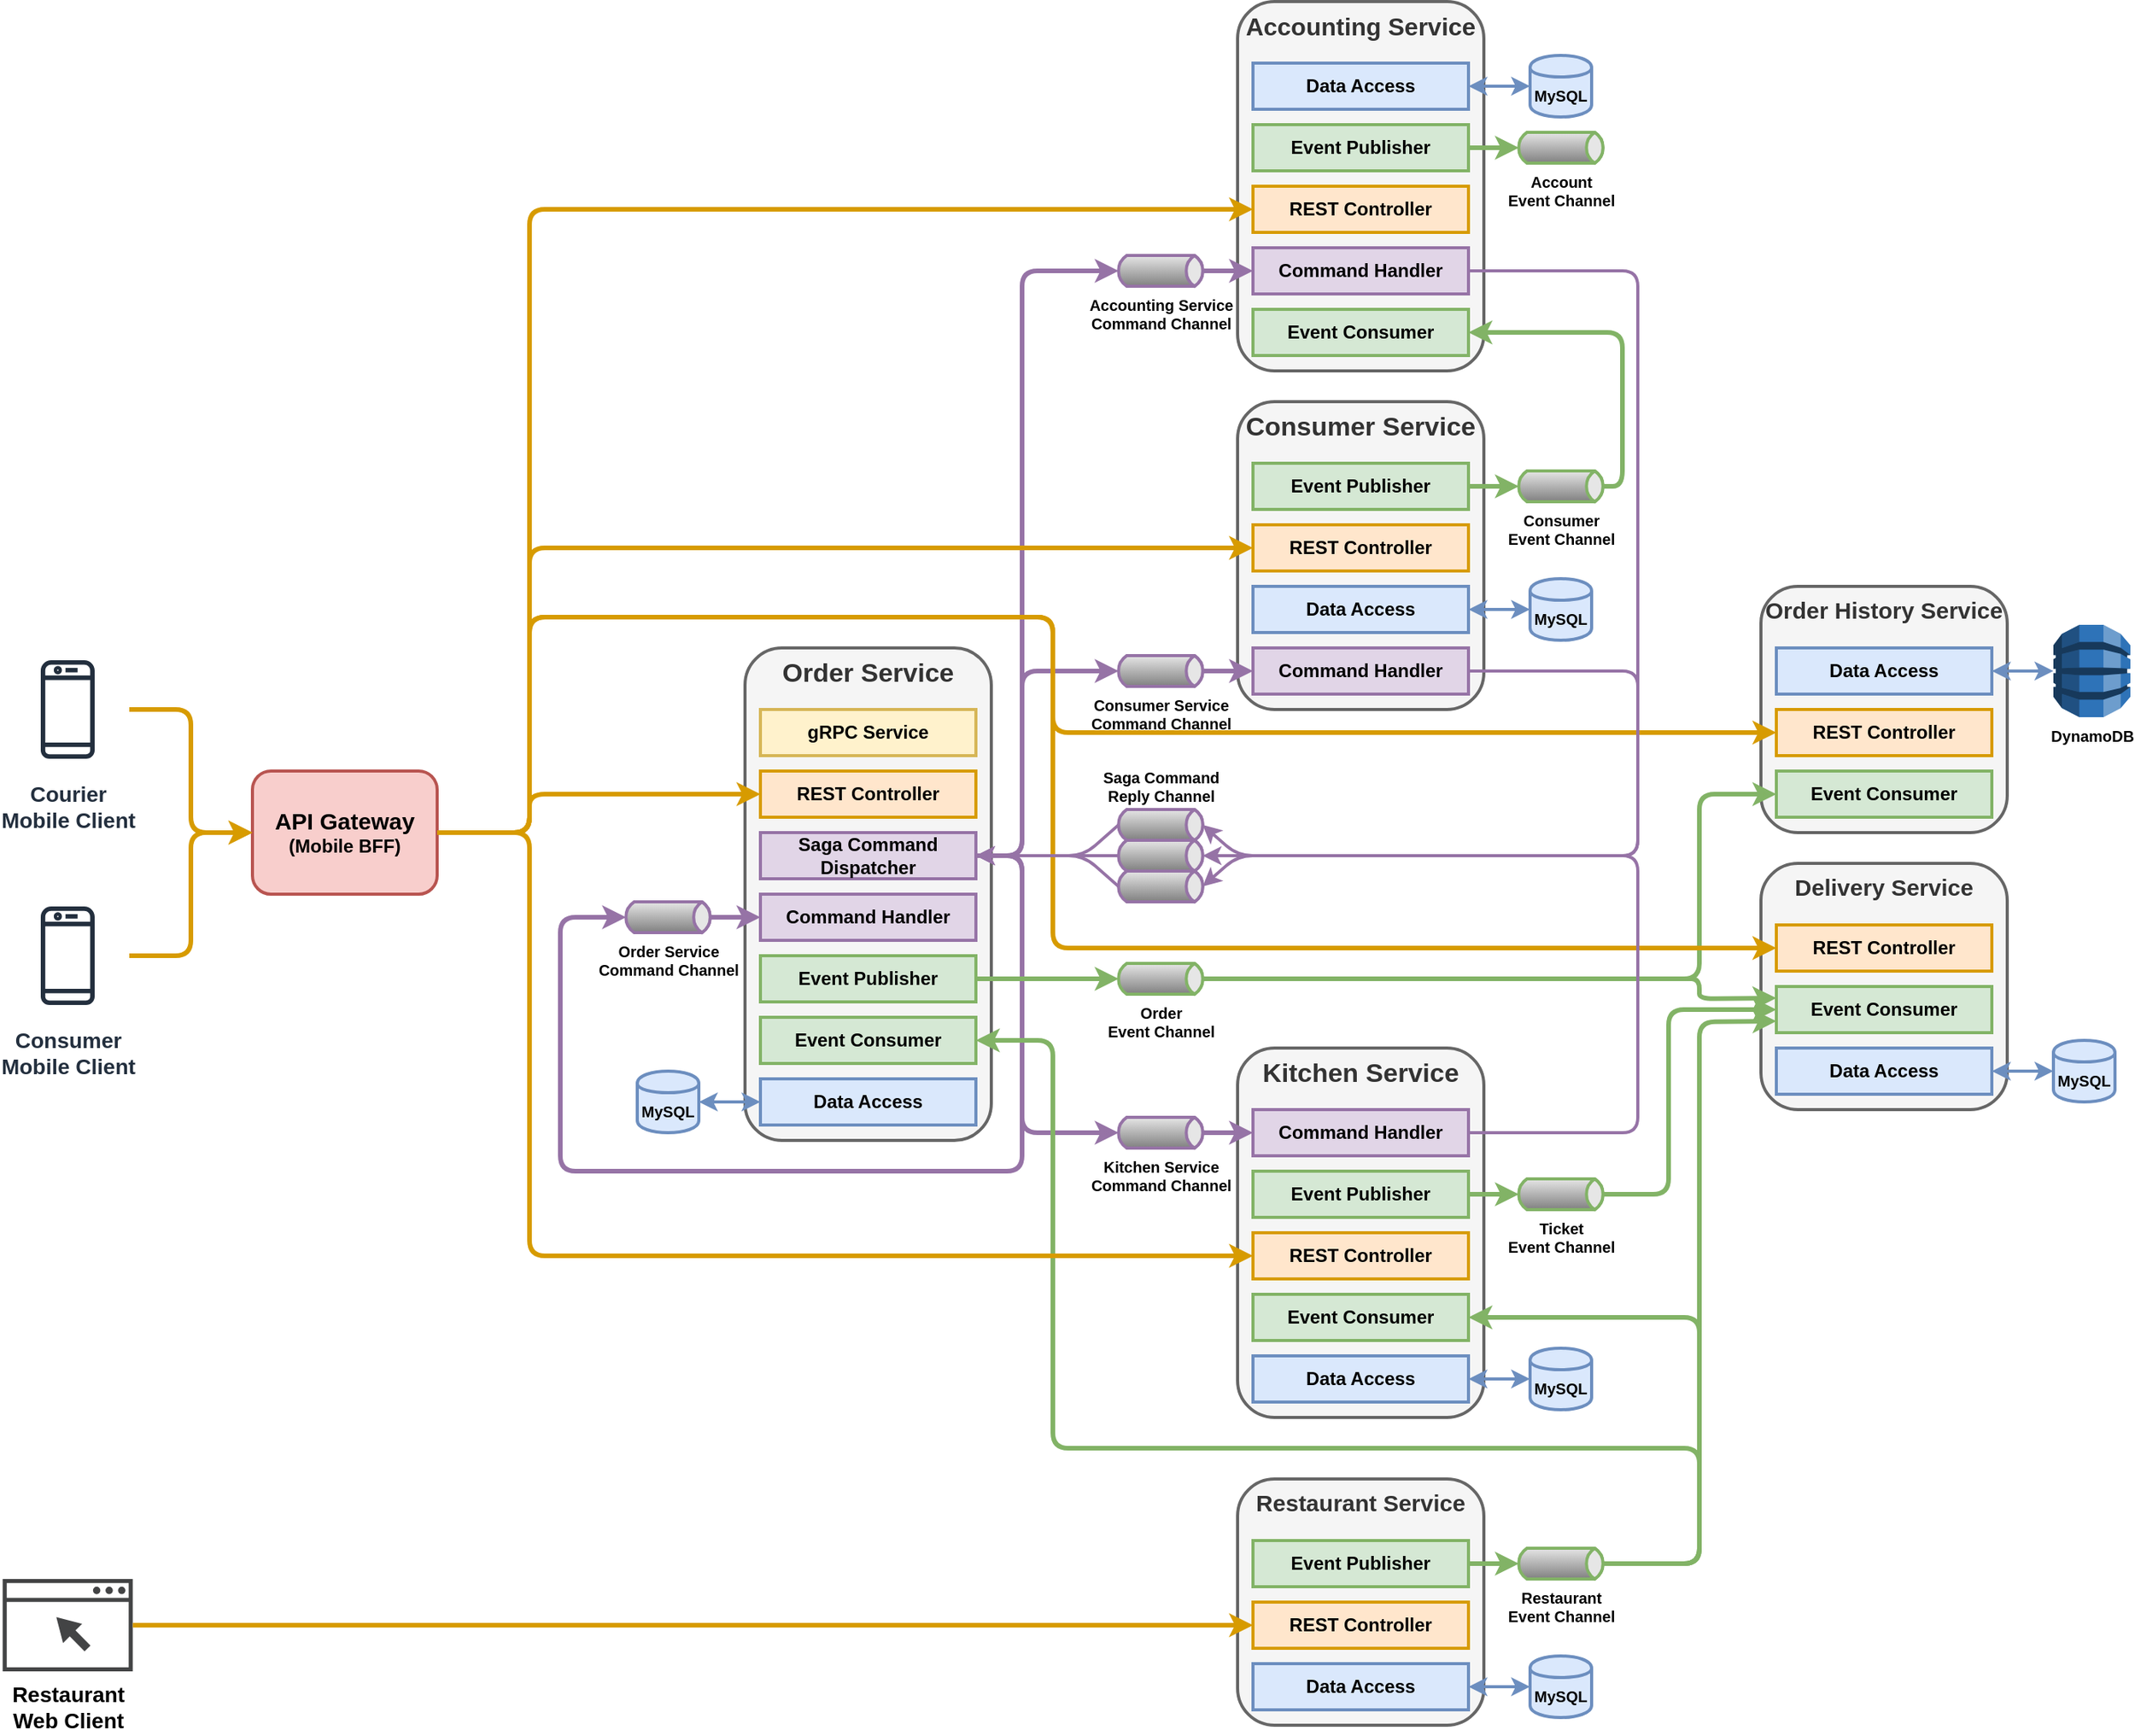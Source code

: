 <mxfile version="13.0.8" type="device"><diagram id="9nmNQ54h9ZXWQD7xM7ag" name="Page-1"><mxGraphModel dx="1535" dy="652" grid="1" gridSize="10" guides="1" tooltips="1" connect="1" arrows="1" fold="1" page="1" pageScale="1" pageWidth="2000" pageHeight="2000" math="0" shadow="0"><root><mxCell id="0"/><mxCell id="1" parent="0"/><mxCell id="T5rvNmc39NLDI_Q14zdb-1" value="&lt;font&gt;&lt;b&gt;&lt;span style=&quot;font-size: 15px&quot;&gt;API Gateway&lt;/span&gt;&lt;br&gt;&lt;font style=&quot;font-size: 12px&quot;&gt;(Mobile BFF)&lt;/font&gt;&lt;br&gt;&lt;/b&gt;&lt;/font&gt;" style="rounded=1;whiteSpace=wrap;html=1;verticalAlign=middle;strokeWidth=2;fillColor=#f8cecc;strokeColor=#b85450;" vertex="1" parent="1"><mxGeometry x="280" y="600" width="120" height="80" as="geometry"/></mxCell><mxCell id="T5rvNmc39NLDI_Q14zdb-2" value="&lt;font size=&quot;1&quot;&gt;&lt;b style=&quot;font-size: 17px&quot;&gt;Order Service&lt;/b&gt;&lt;/font&gt;" style="rounded=1;whiteSpace=wrap;html=1;verticalAlign=top;strokeWidth=2;fillColor=#f5f5f5;strokeColor=#666666;fontColor=#333333;" vertex="1" parent="1"><mxGeometry x="600" y="520" width="160" height="320" as="geometry"/></mxCell><mxCell id="T5rvNmc39NLDI_Q14zdb-3" value="&lt;font size=&quot;1&quot;&gt;&lt;b style=&quot;font-size: 16px&quot;&gt;Accounting Service&lt;/b&gt;&lt;/font&gt;" style="rounded=1;whiteSpace=wrap;html=1;verticalAlign=top;strokeWidth=2;fillColor=#f5f5f5;strokeColor=#666666;fontColor=#333333;" vertex="1" parent="1"><mxGeometry x="920" y="100" width="160" height="240" as="geometry"/></mxCell><mxCell id="T5rvNmc39NLDI_Q14zdb-4" value="&lt;font size=&quot;1&quot;&gt;&lt;b style=&quot;font-size: 17px&quot;&gt;Consumer Service&lt;/b&gt;&lt;/font&gt;" style="rounded=1;whiteSpace=wrap;html=1;verticalAlign=top;strokeWidth=2;fillColor=#f5f5f5;strokeColor=#666666;fontColor=#333333;" vertex="1" parent="1"><mxGeometry x="920" y="360" width="160" height="200" as="geometry"/></mxCell><mxCell id="T5rvNmc39NLDI_Q14zdb-5" value="&lt;font style=&quot;font-size: 15px&quot;&gt;&lt;b&gt;Delivery Service&lt;/b&gt;&lt;/font&gt;" style="rounded=1;whiteSpace=wrap;html=1;verticalAlign=top;strokeWidth=2;fillColor=#f5f5f5;strokeColor=#666666;fontColor=#333333;" vertex="1" parent="1"><mxGeometry x="1260" y="660" width="160" height="160" as="geometry"/></mxCell><mxCell id="T5rvNmc39NLDI_Q14zdb-6" value="&lt;font size=&quot;1&quot;&gt;&lt;b style=&quot;font-size: 17px&quot;&gt;Kitchen Service&lt;/b&gt;&lt;/font&gt;" style="rounded=1;whiteSpace=wrap;html=1;verticalAlign=top;strokeWidth=2;fillColor=#f5f5f5;strokeColor=#666666;fontColor=#333333;" vertex="1" parent="1"><mxGeometry x="920" y="780" width="160" height="240" as="geometry"/></mxCell><mxCell id="T5rvNmc39NLDI_Q14zdb-7" value="&lt;font style=&quot;font-size: 15px&quot;&gt;&lt;b&gt;Restaurant Service&lt;/b&gt;&lt;/font&gt;" style="rounded=1;whiteSpace=wrap;html=1;verticalAlign=top;strokeWidth=2;fillColor=#f5f5f5;strokeColor=#666666;fontColor=#333333;" vertex="1" parent="1"><mxGeometry x="920" y="1060" width="160" height="160" as="geometry"/></mxCell><mxCell id="T5rvNmc39NLDI_Q14zdb-8" value="&lt;font style=&quot;font-size: 15px&quot;&gt;&lt;b&gt;Order History Service&lt;/b&gt;&lt;/font&gt;" style="rounded=1;whiteSpace=wrap;html=1;verticalAlign=top;strokeWidth=2;fillColor=#f5f5f5;strokeColor=#666666;fontColor=#333333;" vertex="1" parent="1"><mxGeometry x="1260" y="480" width="160" height="160" as="geometry"/></mxCell><mxCell id="T5rvNmc39NLDI_Q14zdb-14" value="&lt;b&gt;REST Controller&lt;/b&gt;" style="rounded=0;whiteSpace=wrap;html=1;strokeWidth=2;fillColor=#ffe6cc;strokeColor=#d79b00;" vertex="1" parent="1"><mxGeometry x="930" y="220" width="140" height="30" as="geometry"/></mxCell><mxCell id="T5rvNmc39NLDI_Q14zdb-15" value="&lt;b&gt;Command Handler&lt;br&gt;&lt;/b&gt;" style="rounded=0;whiteSpace=wrap;html=1;strokeWidth=2;fillColor=#e1d5e7;strokeColor=#9673a6;" vertex="1" parent="1"><mxGeometry x="930" y="260" width="140" height="30" as="geometry"/></mxCell><mxCell id="T5rvNmc39NLDI_Q14zdb-17" value="&lt;b&gt;Event Consumer&lt;br&gt;&lt;/b&gt;" style="rounded=0;whiteSpace=wrap;html=1;strokeWidth=2;fillColor=#d5e8d4;strokeColor=#82b366;" vertex="1" parent="1"><mxGeometry x="930" y="300" width="140" height="30" as="geometry"/></mxCell><mxCell id="T5rvNmc39NLDI_Q14zdb-18" value="&lt;b&gt;REST Controller&lt;/b&gt;" style="rounded=0;whiteSpace=wrap;html=1;strokeWidth=2;fillColor=#ffe6cc;strokeColor=#d79b00;" vertex="1" parent="1"><mxGeometry x="930" y="440" width="140" height="30" as="geometry"/></mxCell><mxCell id="T5rvNmc39NLDI_Q14zdb-19" value="&lt;b&gt;Command Handler&lt;br&gt;&lt;/b&gt;" style="rounded=0;whiteSpace=wrap;html=1;strokeWidth=2;fillColor=#e1d5e7;strokeColor=#9673a6;" vertex="1" parent="1"><mxGeometry x="930" y="520" width="140" height="30" as="geometry"/></mxCell><mxCell id="T5rvNmc39NLDI_Q14zdb-20" value="&lt;b&gt;Event Publisher&lt;br&gt;&lt;/b&gt;" style="rounded=0;whiteSpace=wrap;html=1;strokeWidth=2;fillColor=#d5e8d4;strokeColor=#82b366;" vertex="1" parent="1"><mxGeometry x="930" y="400" width="140" height="30" as="geometry"/></mxCell><mxCell id="T5rvNmc39NLDI_Q14zdb-21" value="&lt;b&gt;REST Controller&lt;/b&gt;" style="rounded=0;whiteSpace=wrap;html=1;strokeWidth=2;fillColor=#ffe6cc;strokeColor=#d79b00;" vertex="1" parent="1"><mxGeometry x="930" y="900" width="140" height="30" as="geometry"/></mxCell><mxCell id="T5rvNmc39NLDI_Q14zdb-22" value="&lt;b&gt;Command Handler&lt;br&gt;&lt;/b&gt;" style="rounded=0;whiteSpace=wrap;html=1;strokeWidth=2;fillColor=#e1d5e7;strokeColor=#9673a6;" vertex="1" parent="1"><mxGeometry x="930" y="820" width="140" height="30" as="geometry"/></mxCell><mxCell id="T5rvNmc39NLDI_Q14zdb-23" value="&lt;b&gt;Event Consumer&lt;br&gt;&lt;/b&gt;" style="rounded=0;whiteSpace=wrap;html=1;strokeWidth=2;fillColor=#d5e8d4;strokeColor=#82b366;" vertex="1" parent="1"><mxGeometry x="930" y="940" width="140" height="30" as="geometry"/></mxCell><mxCell id="T5rvNmc39NLDI_Q14zdb-24" value="&lt;b&gt;Event Publisher&lt;br&gt;&lt;/b&gt;" style="rounded=0;whiteSpace=wrap;html=1;strokeWidth=2;fillColor=#d5e8d4;strokeColor=#82b366;" vertex="1" parent="1"><mxGeometry x="930" y="860" width="140" height="30" as="geometry"/></mxCell><mxCell id="T5rvNmc39NLDI_Q14zdb-25" value="&lt;b&gt;REST Controller&lt;/b&gt;" style="rounded=0;whiteSpace=wrap;html=1;strokeWidth=2;fillColor=#ffe6cc;strokeColor=#d79b00;" vertex="1" parent="1"><mxGeometry x="930" y="1140" width="140" height="30" as="geometry"/></mxCell><mxCell id="T5rvNmc39NLDI_Q14zdb-26" value="&lt;b&gt;Event Publisher&lt;br&gt;&lt;/b&gt;" style="rounded=0;whiteSpace=wrap;html=1;strokeWidth=2;fillColor=#d5e8d4;strokeColor=#82b366;" vertex="1" parent="1"><mxGeometry x="930" y="1100" width="140" height="30" as="geometry"/></mxCell><mxCell id="T5rvNmc39NLDI_Q14zdb-29" value="&lt;b&gt;REST Controller&lt;/b&gt;" style="rounded=0;whiteSpace=wrap;html=1;strokeWidth=2;fillColor=#ffe6cc;strokeColor=#d79b00;" vertex="1" parent="1"><mxGeometry x="1270" y="700" width="140" height="30" as="geometry"/></mxCell><mxCell id="T5rvNmc39NLDI_Q14zdb-30" value="&lt;b&gt;Event Consumer&lt;br&gt;&lt;/b&gt;" style="rounded=0;whiteSpace=wrap;html=1;strokeWidth=2;fillColor=#d5e8d4;strokeColor=#82b366;" vertex="1" parent="1"><mxGeometry x="1270" y="740" width="140" height="30" as="geometry"/></mxCell><mxCell id="T5rvNmc39NLDI_Q14zdb-31" value="&lt;b&gt;REST Controller&lt;/b&gt;" style="rounded=0;whiteSpace=wrap;html=1;strokeWidth=2;fillColor=#ffe6cc;strokeColor=#d79b00;" vertex="1" parent="1"><mxGeometry x="1270" y="560" width="140" height="30" as="geometry"/></mxCell><mxCell id="T5rvNmc39NLDI_Q14zdb-32" value="&lt;b&gt;Event Consumer&lt;br&gt;&lt;/b&gt;" style="rounded=0;whiteSpace=wrap;html=1;strokeWidth=2;fillColor=#d5e8d4;strokeColor=#82b366;" vertex="1" parent="1"><mxGeometry x="1270" y="600" width="140" height="30" as="geometry"/></mxCell><mxCell id="T5rvNmc39NLDI_Q14zdb-33" value="&lt;b&gt;REST Controller&lt;/b&gt;" style="rounded=0;whiteSpace=wrap;html=1;strokeWidth=2;fillColor=#ffe6cc;strokeColor=#d79b00;" vertex="1" parent="1"><mxGeometry x="610" y="600" width="140" height="30" as="geometry"/></mxCell><mxCell id="T5rvNmc39NLDI_Q14zdb-34" value="&lt;b&gt;Saga Command&lt;br&gt;Dispatcher&lt;br&gt;&lt;/b&gt;" style="rounded=0;whiteSpace=wrap;html=1;strokeWidth=2;fillColor=#e1d5e7;strokeColor=#9673a6;" vertex="1" parent="1"><mxGeometry x="610" y="640" width="140" height="30" as="geometry"/></mxCell><mxCell id="T5rvNmc39NLDI_Q14zdb-35" value="&lt;b&gt;Command Handler&lt;br&gt;&lt;/b&gt;" style="rounded=0;whiteSpace=wrap;html=1;strokeWidth=2;fillColor=#e1d5e7;strokeColor=#9673a6;" vertex="1" parent="1"><mxGeometry x="610" y="680" width="140" height="30" as="geometry"/></mxCell><mxCell id="T5rvNmc39NLDI_Q14zdb-36" value="&lt;b&gt;Event Publisher&lt;br&gt;&lt;/b&gt;" style="rounded=0;whiteSpace=wrap;html=1;strokeWidth=2;fillColor=#d5e8d4;strokeColor=#82b366;" vertex="1" parent="1"><mxGeometry x="610" y="720" width="140" height="30" as="geometry"/></mxCell><mxCell id="T5rvNmc39NLDI_Q14zdb-37" value="&lt;b&gt;Event Consumer&lt;br&gt;&lt;/b&gt;" style="rounded=0;whiteSpace=wrap;html=1;strokeWidth=2;fillColor=#d5e8d4;strokeColor=#82b366;" vertex="1" parent="1"><mxGeometry x="610" y="760" width="140" height="30" as="geometry"/></mxCell><mxCell id="T5rvNmc39NLDI_Q14zdb-38" value="&lt;b&gt;gRPC Service&lt;/b&gt;" style="rounded=0;whiteSpace=wrap;html=1;strokeWidth=2;fillColor=#fff2cc;strokeColor=#d6b656;" vertex="1" parent="1"><mxGeometry x="610" y="560" width="140" height="30" as="geometry"/></mxCell><mxCell id="T5rvNmc39NLDI_Q14zdb-39" value="&lt;font style=&quot;font-size: 10px&quot;&gt;&lt;b&gt;Accounting Service&lt;br&gt;Command Channel&lt;/b&gt;&lt;/font&gt;" style="strokeWidth=2;outlineConnect=0;dashed=0;align=center;html=1;fontSize=8;shape=mxgraph.eip.messageChannel;verticalLabelPosition=bottom;labelBackgroundColor=#ffffff;verticalAlign=top;fillColor=#e1d5e7;strokeColor=#9673a6;" vertex="1" parent="1"><mxGeometry x="840" y="265" width="60" height="20" as="geometry"/></mxCell><mxCell id="T5rvNmc39NLDI_Q14zdb-40" value="&lt;b style=&quot;font-size: 10px&quot;&gt;Consumer Service&lt;br&gt;Command Channel&lt;/b&gt;" style="strokeWidth=2;outlineConnect=0;dashed=0;align=center;html=1;fontSize=8;shape=mxgraph.eip.messageChannel;verticalLabelPosition=bottom;labelBackgroundColor=#ffffff;verticalAlign=top;fillColor=#e1d5e7;strokeColor=#9673a6;" vertex="1" parent="1"><mxGeometry x="840" y="525" width="60" height="20" as="geometry"/></mxCell><mxCell id="T5rvNmc39NLDI_Q14zdb-41" value="&lt;b style=&quot;font-size: 10px&quot;&gt;Kitchen Service&lt;br&gt;Command Channel&lt;/b&gt;" style="strokeWidth=2;outlineConnect=0;dashed=0;align=center;html=1;fontSize=8;shape=mxgraph.eip.messageChannel;verticalLabelPosition=bottom;labelBackgroundColor=#ffffff;verticalAlign=top;fillColor=#e1d5e7;strokeColor=#9673a6;" vertex="1" parent="1"><mxGeometry x="840" y="825" width="60" height="20" as="geometry"/></mxCell><mxCell id="T5rvNmc39NLDI_Q14zdb-42" value="" style="endArrow=classic;html=1;fontSize=8;strokeWidth=3;entryX=0;entryY=0.5;entryDx=0;entryDy=0;exitX=1;exitY=0.5;exitDx=-2.7;exitDy=0;exitPerimeter=0;fillColor=#e1d5e7;strokeColor=#9673a6;" edge="1" parent="1" source="T5rvNmc39NLDI_Q14zdb-39" target="T5rvNmc39NLDI_Q14zdb-15"><mxGeometry width="50" height="50" relative="1" as="geometry"><mxPoint x="710" y="360" as="sourcePoint"/><mxPoint x="760" y="310" as="targetPoint"/></mxGeometry></mxCell><mxCell id="T5rvNmc39NLDI_Q14zdb-44" value="" style="endArrow=classic;html=1;strokeWidth=3;fontSize=8;entryX=0;entryY=0.5;entryDx=0;entryDy=0;exitX=1;exitY=0.5;exitDx=-2.7;exitDy=0;exitPerimeter=0;fillColor=#e1d5e7;strokeColor=#9673a6;" edge="1" parent="1" source="T5rvNmc39NLDI_Q14zdb-40" target="T5rvNmc39NLDI_Q14zdb-19"><mxGeometry width="50" height="50" relative="1" as="geometry"><mxPoint x="710" y="380" as="sourcePoint"/><mxPoint x="760" y="330" as="targetPoint"/></mxGeometry></mxCell><mxCell id="T5rvNmc39NLDI_Q14zdb-45" value="" style="endArrow=classic;html=1;strokeWidth=3;fontSize=8;entryX=0;entryY=0.5;entryDx=0;entryDy=0;exitX=1;exitY=0.5;exitDx=-2.7;exitDy=0;exitPerimeter=0;fillColor=#e1d5e7;strokeColor=#9673a6;" edge="1" parent="1" source="T5rvNmc39NLDI_Q14zdb-41" target="T5rvNmc39NLDI_Q14zdb-22"><mxGeometry width="50" height="50" relative="1" as="geometry"><mxPoint x="710" y="400" as="sourcePoint"/><mxPoint x="760" y="350" as="targetPoint"/></mxGeometry></mxCell><mxCell id="T5rvNmc39NLDI_Q14zdb-46" value="" style="endArrow=classic;html=1;strokeWidth=3;fontSize=8;entryX=0;entryY=0.5;entryDx=2.7;entryDy=0;entryPerimeter=0;exitX=1;exitY=0.5;exitDx=0;exitDy=0;fillColor=#e1d5e7;strokeColor=#9673a6;" edge="1" parent="1" source="T5rvNmc39NLDI_Q14zdb-34" target="T5rvNmc39NLDI_Q14zdb-39"><mxGeometry width="50" height="50" relative="1" as="geometry"><mxPoint x="830" y="680" as="sourcePoint"/><mxPoint x="800" y="530" as="targetPoint"/><Array as="points"><mxPoint x="780" y="655"/><mxPoint x="780" y="275"/></Array></mxGeometry></mxCell><mxCell id="T5rvNmc39NLDI_Q14zdb-47" value="" style="endArrow=classic;html=1;strokeWidth=3;fontSize=8;entryX=0;entryY=0.5;entryDx=2.7;entryDy=0;entryPerimeter=0;exitX=1;exitY=0.5;exitDx=0;exitDy=0;fillColor=#e1d5e7;strokeColor=#9673a6;" edge="1" parent="1" source="T5rvNmc39NLDI_Q14zdb-34" target="T5rvNmc39NLDI_Q14zdb-40"><mxGeometry width="50" height="50" relative="1" as="geometry"><mxPoint x="750" y="580" as="sourcePoint"/><mxPoint x="800" y="530" as="targetPoint"/><Array as="points"><mxPoint x="780" y="655"/><mxPoint x="780" y="535"/></Array></mxGeometry></mxCell><mxCell id="T5rvNmc39NLDI_Q14zdb-48" value="" style="endArrow=classic;html=1;strokeWidth=3;fontSize=8;entryX=0;entryY=0.5;entryDx=2.7;entryDy=0;entryPerimeter=0;exitX=1;exitY=0.5;exitDx=0;exitDy=0;fillColor=#e1d5e7;strokeColor=#9673a6;" edge="1" parent="1" source="T5rvNmc39NLDI_Q14zdb-34" target="T5rvNmc39NLDI_Q14zdb-41"><mxGeometry width="50" height="50" relative="1" as="geometry"><mxPoint x="750" y="660" as="sourcePoint"/><mxPoint x="800" y="530" as="targetPoint"/><Array as="points"><mxPoint x="780" y="655"/><mxPoint x="780" y="835"/></Array></mxGeometry></mxCell><mxCell id="T5rvNmc39NLDI_Q14zdb-49" value="&lt;font style=&quot;font-size: 10px&quot;&gt;&lt;b&gt;Order Service&lt;br&gt;Command Channel&lt;/b&gt;&lt;/font&gt;" style="strokeWidth=2;outlineConnect=0;dashed=0;align=center;html=1;fontSize=8;shape=mxgraph.eip.messageChannel;verticalLabelPosition=bottom;labelBackgroundColor=#ffffff;verticalAlign=top;fillColor=#e1d5e7;strokeColor=#9673a6;" vertex="1" parent="1"><mxGeometry x="520" y="685" width="60" height="20" as="geometry"/></mxCell><mxCell id="T5rvNmc39NLDI_Q14zdb-50" value="" style="endArrow=classic;html=1;strokeWidth=3;fontSize=8;exitX=1;exitY=0.5;exitDx=0;exitDy=0;entryX=0;entryY=0.5;entryDx=2.7;entryDy=0;entryPerimeter=0;fillColor=#e1d5e7;strokeColor=#9673a6;" edge="1" parent="1" source="T5rvNmc39NLDI_Q14zdb-34" target="T5rvNmc39NLDI_Q14zdb-49"><mxGeometry width="50" height="50" relative="1" as="geometry"><mxPoint x="750" y="600" as="sourcePoint"/><mxPoint x="800" y="550" as="targetPoint"/><Array as="points"><mxPoint x="780" y="655"/><mxPoint x="780" y="860"/><mxPoint x="480" y="860"/><mxPoint x="480" y="695"/></Array></mxGeometry></mxCell><mxCell id="T5rvNmc39NLDI_Q14zdb-51" value="" style="endArrow=classic;html=1;strokeWidth=3;fontSize=8;exitX=1;exitY=0.5;exitDx=-2.7;exitDy=0;exitPerimeter=0;entryX=0;entryY=0.5;entryDx=0;entryDy=0;fillColor=#e1d5e7;strokeColor=#9673a6;" edge="1" parent="1" source="T5rvNmc39NLDI_Q14zdb-49" target="T5rvNmc39NLDI_Q14zdb-35"><mxGeometry width="50" height="50" relative="1" as="geometry"><mxPoint x="750" y="630" as="sourcePoint"/><mxPoint x="800" y="580" as="targetPoint"/></mxGeometry></mxCell><mxCell id="T5rvNmc39NLDI_Q14zdb-52" value="&lt;b style=&quot;font-size: 10px&quot;&gt;Account&lt;br&gt;Event Channel&lt;/b&gt;" style="strokeWidth=2;outlineConnect=0;dashed=0;align=center;html=1;fontSize=8;shape=mxgraph.eip.messageChannel;verticalLabelPosition=bottom;labelBackgroundColor=#ffffff;verticalAlign=top;fillColor=#d5e8d4;strokeColor=#82b366;" vertex="1" parent="1"><mxGeometry x="1100" y="185" width="60" height="20" as="geometry"/></mxCell><mxCell id="T5rvNmc39NLDI_Q14zdb-53" value="&lt;b&gt;Event Publisher&lt;br&gt;&lt;/b&gt;" style="rounded=0;whiteSpace=wrap;html=1;strokeWidth=2;fillColor=#d5e8d4;strokeColor=#82b366;" vertex="1" parent="1"><mxGeometry x="930" y="180" width="140" height="30" as="geometry"/></mxCell><mxCell id="T5rvNmc39NLDI_Q14zdb-56" value="&lt;font style=&quot;font-size: 10px&quot;&gt;&lt;b&gt;Consumer&lt;br&gt;Event Channel&lt;/b&gt;&lt;/font&gt;" style="strokeWidth=2;outlineConnect=0;dashed=0;align=center;html=1;fontSize=8;shape=mxgraph.eip.messageChannel;verticalLabelPosition=bottom;labelBackgroundColor=#ffffff;verticalAlign=top;fillColor=#d5e8d4;strokeColor=#82b366;" vertex="1" parent="1"><mxGeometry x="1100" y="405" width="60" height="20" as="geometry"/></mxCell><mxCell id="T5rvNmc39NLDI_Q14zdb-57" value="" style="endArrow=classic;html=1;strokeWidth=3;fontSize=8;entryX=0;entryY=0.5;entryDx=2.7;entryDy=0;entryPerimeter=0;exitX=1;exitY=0.5;exitDx=0;exitDy=0;fillColor=#d5e8d4;strokeColor=#82b366;" edge="1" parent="1" source="T5rvNmc39NLDI_Q14zdb-20" target="T5rvNmc39NLDI_Q14zdb-56"><mxGeometry width="50" height="50" relative="1" as="geometry"><mxPoint x="710" y="380" as="sourcePoint"/><mxPoint x="760" y="330" as="targetPoint"/></mxGeometry></mxCell><mxCell id="T5rvNmc39NLDI_Q14zdb-55" value="" style="endArrow=classic;html=1;strokeWidth=3;fontSize=8;entryX=0;entryY=0.5;entryDx=2.7;entryDy=0;entryPerimeter=0;exitX=1;exitY=0.5;exitDx=0;exitDy=0;fillColor=#d5e8d4;strokeColor=#82b366;" edge="1" parent="1" source="T5rvNmc39NLDI_Q14zdb-53" target="T5rvNmc39NLDI_Q14zdb-52"><mxGeometry width="50" height="50" relative="1" as="geometry"><mxPoint x="710" y="430" as="sourcePoint"/><mxPoint x="760" y="380" as="targetPoint"/></mxGeometry></mxCell><mxCell id="T5rvNmc39NLDI_Q14zdb-58" value="&lt;font style=&quot;font-size: 10px&quot;&gt;&lt;b&gt;Order &lt;br&gt;Event Channel&lt;/b&gt;&lt;/font&gt;" style="strokeWidth=2;outlineConnect=0;dashed=0;align=center;html=1;fontSize=8;shape=mxgraph.eip.messageChannel;verticalLabelPosition=bottom;labelBackgroundColor=#ffffff;verticalAlign=top;fillColor=#d5e8d4;strokeColor=#82b366;" vertex="1" parent="1"><mxGeometry x="840" y="725" width="60" height="20" as="geometry"/></mxCell><mxCell id="T5rvNmc39NLDI_Q14zdb-59" value="" style="endArrow=classic;html=1;strokeWidth=3;fontSize=8;entryX=0;entryY=0.5;entryDx=2.7;entryDy=0;entryPerimeter=0;exitX=1;exitY=0.5;exitDx=0;exitDy=0;fillColor=#d5e8d4;strokeColor=#82b366;" edge="1" parent="1" source="T5rvNmc39NLDI_Q14zdb-36" target="T5rvNmc39NLDI_Q14zdb-58"><mxGeometry width="50" height="50" relative="1" as="geometry"><mxPoint x="750" y="780" as="sourcePoint"/><mxPoint x="810" y="810" as="targetPoint"/></mxGeometry></mxCell><mxCell id="T5rvNmc39NLDI_Q14zdb-60" value="&lt;font style=&quot;font-size: 10px&quot;&gt;&lt;b&gt;Ticket&lt;br&gt;Event Channel&lt;/b&gt;&lt;/font&gt;" style="strokeWidth=2;outlineConnect=0;dashed=0;align=center;html=1;fontSize=8;shape=mxgraph.eip.messageChannel;verticalLabelPosition=bottom;labelBackgroundColor=#ffffff;verticalAlign=top;fillColor=#d5e8d4;strokeColor=#82b366;" vertex="1" parent="1"><mxGeometry x="1100" y="865" width="60" height="20" as="geometry"/></mxCell><mxCell id="T5rvNmc39NLDI_Q14zdb-61" value="&lt;font style=&quot;font-size: 10px&quot;&gt;&lt;b&gt;Restaurant&lt;br&gt;Event Channel&lt;/b&gt;&lt;/font&gt;" style="strokeWidth=2;outlineConnect=0;dashed=0;align=center;html=1;fontSize=8;shape=mxgraph.eip.messageChannel;verticalLabelPosition=bottom;labelBackgroundColor=#ffffff;verticalAlign=top;fillColor=#d5e8d4;strokeColor=#82b366;" vertex="1" parent="1"><mxGeometry x="1100" y="1105" width="60" height="20" as="geometry"/></mxCell><mxCell id="T5rvNmc39NLDI_Q14zdb-62" value="" style="endArrow=classic;html=1;strokeWidth=3;fontSize=8;entryX=0;entryY=0.5;entryDx=2.7;entryDy=0;entryPerimeter=0;exitX=1;exitY=0.5;exitDx=0;exitDy=0;fillColor=#d5e8d4;strokeColor=#82b366;" edge="1" parent="1" source="T5rvNmc39NLDI_Q14zdb-24" target="T5rvNmc39NLDI_Q14zdb-60"><mxGeometry width="50" height="50" relative="1" as="geometry"><mxPoint x="710" y="770" as="sourcePoint"/><mxPoint x="760" y="720" as="targetPoint"/></mxGeometry></mxCell><mxCell id="T5rvNmc39NLDI_Q14zdb-63" value="" style="endArrow=classic;html=1;strokeWidth=3;fontSize=8;entryX=0;entryY=0.5;entryDx=2.7;entryDy=0;entryPerimeter=0;exitX=1;exitY=0.5;exitDx=0;exitDy=0;fillColor=#d5e8d4;strokeColor=#82b366;" edge="1" parent="1" source="T5rvNmc39NLDI_Q14zdb-26" target="T5rvNmc39NLDI_Q14zdb-61"><mxGeometry width="50" height="50" relative="1" as="geometry"><mxPoint x="710" y="990" as="sourcePoint"/><mxPoint x="760" y="940" as="targetPoint"/></mxGeometry></mxCell><mxCell id="T5rvNmc39NLDI_Q14zdb-64" value="" style="endArrow=classic;html=1;strokeWidth=3;fontSize=8;exitX=1;exitY=0.5;exitDx=-2.7;exitDy=0;exitPerimeter=0;entryX=1;entryY=0.5;entryDx=0;entryDy=0;fillColor=#d5e8d4;strokeColor=#82b366;" edge="1" parent="1" source="T5rvNmc39NLDI_Q14zdb-56" target="T5rvNmc39NLDI_Q14zdb-17"><mxGeometry width="50" height="50" relative="1" as="geometry"><mxPoint x="710" y="330" as="sourcePoint"/><mxPoint x="760" y="280" as="targetPoint"/><Array as="points"><mxPoint x="1170" y="415"/><mxPoint x="1170" y="315"/></Array></mxGeometry></mxCell><mxCell id="T5rvNmc39NLDI_Q14zdb-66" value="" style="endArrow=classic;html=1;strokeWidth=3;fontSize=8;entryX=0;entryY=0.25;entryDx=0;entryDy=0;exitX=1;exitY=0.5;exitDx=-2.7;exitDy=0;exitPerimeter=0;fillColor=#d5e8d4;strokeColor=#82b366;" edge="1" parent="1" source="T5rvNmc39NLDI_Q14zdb-58" target="T5rvNmc39NLDI_Q14zdb-30"><mxGeometry width="50" height="50" relative="1" as="geometry"><mxPoint x="750" y="560" as="sourcePoint"/><mxPoint x="800" y="510" as="targetPoint"/><Array as="points"><mxPoint x="1200" y="735"/><mxPoint x="1220" y="735"/><mxPoint x="1220" y="748"/></Array></mxGeometry></mxCell><mxCell id="T5rvNmc39NLDI_Q14zdb-67" value="" style="endArrow=classic;html=1;strokeWidth=3;fontSize=8;entryX=0;entryY=0.5;entryDx=0;entryDy=0;exitX=1;exitY=0.5;exitDx=-2.7;exitDy=0;exitPerimeter=0;fillColor=#d5e8d4;strokeColor=#82b366;" edge="1" parent="1" source="T5rvNmc39NLDI_Q14zdb-58" target="T5rvNmc39NLDI_Q14zdb-32"><mxGeometry width="50" height="50" relative="1" as="geometry"><mxPoint x="750" y="560" as="sourcePoint"/><mxPoint x="800" y="510" as="targetPoint"/><Array as="points"><mxPoint x="1220" y="735"/><mxPoint x="1220" y="615"/></Array></mxGeometry></mxCell><mxCell id="T5rvNmc39NLDI_Q14zdb-68" value="" style="endArrow=classic;html=1;strokeWidth=3;fontSize=8;exitX=1;exitY=0.5;exitDx=-2.7;exitDy=0;exitPerimeter=0;fillColor=#d5e8d4;strokeColor=#82b366;entryX=0;entryY=0.5;entryDx=0;entryDy=0;" edge="1" parent="1" source="T5rvNmc39NLDI_Q14zdb-60" target="T5rvNmc39NLDI_Q14zdb-30"><mxGeometry width="50" height="50" relative="1" as="geometry"><mxPoint x="750" y="1030" as="sourcePoint"/><mxPoint x="1250" y="860" as="targetPoint"/><Array as="points"><mxPoint x="1200" y="875"/><mxPoint x="1200" y="755"/></Array></mxGeometry></mxCell><mxCell id="T5rvNmc39NLDI_Q14zdb-69" value="" style="endArrow=classic;html=1;strokeWidth=3;fontSize=8;exitX=1;exitY=0.5;exitDx=-2.7;exitDy=0;exitPerimeter=0;fillColor=#d5e8d4;strokeColor=#82b366;entryX=0;entryY=0.75;entryDx=0;entryDy=0;" edge="1" parent="1" source="T5rvNmc39NLDI_Q14zdb-61" target="T5rvNmc39NLDI_Q14zdb-30"><mxGeometry width="50" height="50" relative="1" as="geometry"><mxPoint x="750" y="880" as="sourcePoint"/><mxPoint x="1250" y="920" as="targetPoint"/><Array as="points"><mxPoint x="1220" y="1115"/><mxPoint x="1220" y="763"/></Array></mxGeometry></mxCell><mxCell id="T5rvNmc39NLDI_Q14zdb-71" value="" style="endArrow=classic;html=1;strokeWidth=3;fontSize=8;exitX=1;exitY=0.5;exitDx=-2.7;exitDy=0;exitPerimeter=0;entryX=1;entryY=0.5;entryDx=0;entryDy=0;fillColor=#d5e8d4;strokeColor=#82b366;" edge="1" parent="1" source="T5rvNmc39NLDI_Q14zdb-61" target="T5rvNmc39NLDI_Q14zdb-23"><mxGeometry width="50" height="50" relative="1" as="geometry"><mxPoint x="750" y="850" as="sourcePoint"/><mxPoint x="800" y="800" as="targetPoint"/><Array as="points"><mxPoint x="1220" y="1115"/><mxPoint x="1220" y="955"/></Array></mxGeometry></mxCell><mxCell id="T5rvNmc39NLDI_Q14zdb-72" value="" style="endArrow=classic;html=1;strokeWidth=3;fontSize=8;exitX=1;exitY=0.5;exitDx=-2.7;exitDy=0;exitPerimeter=0;entryX=1;entryY=0.5;entryDx=0;entryDy=0;fillColor=#d5e8d4;strokeColor=#82b366;" edge="1" parent="1" source="T5rvNmc39NLDI_Q14zdb-61" target="T5rvNmc39NLDI_Q14zdb-37"><mxGeometry width="50" height="50" relative="1" as="geometry"><mxPoint x="750" y="980" as="sourcePoint"/><mxPoint x="1150" y="1020" as="targetPoint"/><Array as="points"><mxPoint x="1220" y="1115"/><mxPoint x="1220" y="1040"/><mxPoint x="800" y="1040"/><mxPoint x="800" y="775"/></Array></mxGeometry></mxCell><mxCell id="T5rvNmc39NLDI_Q14zdb-73" value="" style="endArrow=classic;html=1;strokeWidth=3;fontSize=8;exitX=1;exitY=0.5;exitDx=0;exitDy=0;entryX=0;entryY=0.5;entryDx=0;entryDy=0;fillColor=#ffe6cc;strokeColor=#d79b00;" edge="1" parent="1" source="T5rvNmc39NLDI_Q14zdb-1" target="T5rvNmc39NLDI_Q14zdb-33"><mxGeometry width="50" height="50" relative="1" as="geometry"><mxPoint x="340" y="830" as="sourcePoint"/><mxPoint x="440" y="900" as="targetPoint"/><Array as="points"><mxPoint x="460" y="640"/><mxPoint x="460" y="615"/></Array></mxGeometry></mxCell><mxCell id="T5rvNmc39NLDI_Q14zdb-75" value="" style="endArrow=classic;html=1;strokeWidth=3;fontSize=8;entryX=0;entryY=0.5;entryDx=0;entryDy=0;exitX=1;exitY=0.5;exitDx=0;exitDy=0;fillColor=#ffe6cc;strokeColor=#d79b00;" edge="1" parent="1" source="T5rvNmc39NLDI_Q14zdb-1" target="T5rvNmc39NLDI_Q14zdb-18"><mxGeometry width="50" height="50" relative="1" as="geometry"><mxPoint x="750" y="550" as="sourcePoint"/><mxPoint x="800" y="500" as="targetPoint"/><Array as="points"><mxPoint x="460" y="640"/><mxPoint x="460" y="455"/></Array></mxGeometry></mxCell><mxCell id="T5rvNmc39NLDI_Q14zdb-76" value="" style="endArrow=classic;html=1;strokeWidth=3;fontSize=8;entryX=0;entryY=0.5;entryDx=0;entryDy=0;exitX=1;exitY=0.5;exitDx=0;exitDy=0;fillColor=#ffe6cc;strokeColor=#d79b00;" edge="1" parent="1" source="T5rvNmc39NLDI_Q14zdb-1" target="T5rvNmc39NLDI_Q14zdb-14"><mxGeometry width="50" height="50" relative="1" as="geometry"><mxPoint x="750" y="390" as="sourcePoint"/><mxPoint x="800" y="340" as="targetPoint"/><Array as="points"><mxPoint x="460" y="640"/><mxPoint x="460" y="235"/></Array></mxGeometry></mxCell><mxCell id="T5rvNmc39NLDI_Q14zdb-77" value="" style="endArrow=classic;html=1;strokeWidth=3;fontSize=8;exitX=1;exitY=0.5;exitDx=0;exitDy=0;entryX=0;entryY=0.5;entryDx=0;entryDy=0;fillColor=#ffe6cc;strokeColor=#d79b00;" edge="1" parent="1" source="T5rvNmc39NLDI_Q14zdb-1" target="T5rvNmc39NLDI_Q14zdb-21"><mxGeometry width="50" height="50" relative="1" as="geometry"><mxPoint x="750" y="810" as="sourcePoint"/><mxPoint x="800" y="760" as="targetPoint"/><Array as="points"><mxPoint x="460" y="640"/><mxPoint x="460" y="915"/></Array></mxGeometry></mxCell><mxCell id="T5rvNmc39NLDI_Q14zdb-80" value="" style="endArrow=classic;html=1;strokeWidth=3;fontSize=8;exitX=1;exitY=0.5;exitDx=0;exitDy=0;entryX=0;entryY=0.5;entryDx=0;entryDy=0;fillColor=#ffe6cc;strokeColor=#d79b00;" edge="1" parent="1" source="T5rvNmc39NLDI_Q14zdb-1" target="T5rvNmc39NLDI_Q14zdb-31"><mxGeometry width="50" height="50" relative="1" as="geometry"><mxPoint x="750" y="370" as="sourcePoint"/><mxPoint x="800" y="320" as="targetPoint"/><Array as="points"><mxPoint x="460" y="640"/><mxPoint x="460" y="500"/><mxPoint x="800" y="500"/><mxPoint x="800" y="575"/></Array></mxGeometry></mxCell><mxCell id="T5rvNmc39NLDI_Q14zdb-81" value="" style="endArrow=classic;html=1;strokeWidth=3;fontSize=8;exitX=1;exitY=0.5;exitDx=0;exitDy=0;entryX=0;entryY=0.5;entryDx=0;entryDy=0;fillColor=#ffe6cc;strokeColor=#d79b00;" edge="1" parent="1" source="T5rvNmc39NLDI_Q14zdb-1" target="T5rvNmc39NLDI_Q14zdb-29"><mxGeometry width="50" height="50" relative="1" as="geometry"><mxPoint x="750" y="570" as="sourcePoint"/><mxPoint x="800" y="520" as="targetPoint"/><Array as="points"><mxPoint x="460" y="640"/><mxPoint x="460" y="500"/><mxPoint x="800" y="500"/><mxPoint x="800" y="715"/></Array></mxGeometry></mxCell><mxCell id="T5rvNmc39NLDI_Q14zdb-83" value="&lt;b&gt;Data Access&lt;/b&gt;" style="rounded=0;whiteSpace=wrap;html=1;strokeWidth=2;fillColor=#dae8fc;strokeColor=#6c8ebf;" vertex="1" parent="1"><mxGeometry x="930" y="140" width="140" height="30" as="geometry"/></mxCell><mxCell id="T5rvNmc39NLDI_Q14zdb-84" value="&lt;b&gt;Data Access&lt;/b&gt;" style="rounded=0;whiteSpace=wrap;html=1;strokeWidth=2;fillColor=#dae8fc;strokeColor=#6c8ebf;" vertex="1" parent="1"><mxGeometry x="930" y="480" width="140" height="30" as="geometry"/></mxCell><mxCell id="T5rvNmc39NLDI_Q14zdb-86" value="&lt;b&gt;Data Access&lt;/b&gt;" style="rounded=0;whiteSpace=wrap;html=1;strokeWidth=2;fillColor=#dae8fc;strokeColor=#6c8ebf;" vertex="1" parent="1"><mxGeometry x="930" y="980" width="140" height="30" as="geometry"/></mxCell><mxCell id="T5rvNmc39NLDI_Q14zdb-87" value="&lt;b&gt;Data Access&lt;/b&gt;" style="rounded=0;whiteSpace=wrap;html=1;strokeWidth=2;fillColor=#dae8fc;strokeColor=#6c8ebf;" vertex="1" parent="1"><mxGeometry x="930" y="1180" width="140" height="30" as="geometry"/></mxCell><mxCell id="T5rvNmc39NLDI_Q14zdb-88" value="&lt;b&gt;Data Access&lt;/b&gt;" style="rounded=0;whiteSpace=wrap;html=1;strokeWidth=2;fillColor=#dae8fc;strokeColor=#6c8ebf;" vertex="1" parent="1"><mxGeometry x="1270" y="780" width="140" height="30" as="geometry"/></mxCell><mxCell id="T5rvNmc39NLDI_Q14zdb-89" value="&lt;b&gt;Data Access&lt;/b&gt;" style="rounded=0;whiteSpace=wrap;html=1;strokeWidth=2;fillColor=#dae8fc;strokeColor=#6c8ebf;" vertex="1" parent="1"><mxGeometry x="1270" y="520" width="140" height="30" as="geometry"/></mxCell><mxCell id="T5rvNmc39NLDI_Q14zdb-90" value="&lt;b&gt;Data Access&lt;/b&gt;" style="rounded=0;whiteSpace=wrap;html=1;strokeWidth=2;fillColor=#dae8fc;strokeColor=#6c8ebf;" vertex="1" parent="1"><mxGeometry x="610" y="800" width="140" height="30" as="geometry"/></mxCell><mxCell id="T5rvNmc39NLDI_Q14zdb-93" value="&lt;font style=&quot;font-size: 10px&quot;&gt;&lt;b&gt;MySQL&lt;/b&gt;&lt;/font&gt;" style="shape=cylinder;whiteSpace=wrap;html=1;boundedLbl=1;backgroundOutline=1;strokeWidth=2;fontSize=8;fillColor=#dae8fc;strokeColor=#6c8ebf;" vertex="1" parent="1"><mxGeometry x="1110" y="475" width="40" height="40" as="geometry"/></mxCell><mxCell id="T5rvNmc39NLDI_Q14zdb-94" value="&lt;font style=&quot;font-size: 10px&quot;&gt;&lt;b&gt;MySQL&lt;/b&gt;&lt;/font&gt;" style="shape=cylinder;whiteSpace=wrap;html=1;boundedLbl=1;backgroundOutline=1;strokeWidth=2;fontSize=8;fillColor=#dae8fc;strokeColor=#6c8ebf;" vertex="1" parent="1"><mxGeometry x="1110" y="135" width="40" height="40" as="geometry"/></mxCell><mxCell id="T5rvNmc39NLDI_Q14zdb-96" value="&lt;b&gt;&lt;font style=&quot;font-size: 10px&quot;&gt;MySQL&lt;/font&gt;&lt;/b&gt;" style="shape=cylinder;whiteSpace=wrap;html=1;boundedLbl=1;backgroundOutline=1;strokeWidth=2;fontSize=8;fillColor=#dae8fc;strokeColor=#6c8ebf;" vertex="1" parent="1"><mxGeometry x="1450" y="775" width="40" height="40" as="geometry"/></mxCell><mxCell id="T5rvNmc39NLDI_Q14zdb-97" value="&lt;font style=&quot;font-size: 10px&quot;&gt;&lt;b&gt;MySQL&lt;/b&gt;&lt;/font&gt;" style="shape=cylinder;whiteSpace=wrap;html=1;boundedLbl=1;backgroundOutline=1;strokeWidth=2;fontSize=8;fillColor=#dae8fc;strokeColor=#6c8ebf;" vertex="1" parent="1"><mxGeometry x="1110" y="975" width="40" height="40" as="geometry"/></mxCell><mxCell id="T5rvNmc39NLDI_Q14zdb-98" value="&lt;font style=&quot;font-size: 10px&quot;&gt;&lt;b&gt;MySQL&lt;/b&gt;&lt;/font&gt;" style="shape=cylinder;whiteSpace=wrap;html=1;boundedLbl=1;backgroundOutline=1;strokeWidth=2;fontSize=8;fillColor=#dae8fc;strokeColor=#6c8ebf;" vertex="1" parent="1"><mxGeometry x="1110" y="1175" width="40" height="40" as="geometry"/></mxCell><mxCell id="T5rvNmc39NLDI_Q14zdb-99" value="&lt;font size=&quot;1&quot;&gt;&lt;b&gt;MySQL&lt;/b&gt;&lt;/font&gt;" style="shape=cylinder;whiteSpace=wrap;html=1;boundedLbl=1;backgroundOutline=1;strokeWidth=2;fontSize=8;fillColor=#dae8fc;strokeColor=#6c8ebf;" vertex="1" parent="1"><mxGeometry x="530" y="795" width="40" height="40" as="geometry"/></mxCell><mxCell id="T5rvNmc39NLDI_Q14zdb-100" value="" style="endArrow=classic;startArrow=classic;html=1;strokeWidth=2;fontSize=8;exitX=1;exitY=0.5;exitDx=0;exitDy=0;entryX=0;entryY=0.5;entryDx=0;entryDy=0;fillColor=#dae8fc;strokeColor=#6c8ebf;" edge="1" parent="1" source="T5rvNmc39NLDI_Q14zdb-99" target="T5rvNmc39NLDI_Q14zdb-90"><mxGeometry width="50" height="50" relative="1" as="geometry"><mxPoint x="750" y="1090" as="sourcePoint"/><mxPoint x="800" y="1040" as="targetPoint"/></mxGeometry></mxCell><mxCell id="T5rvNmc39NLDI_Q14zdb-101" value="" style="endArrow=classic;startArrow=classic;html=1;strokeWidth=2;fontSize=8;entryX=0;entryY=0.5;entryDx=0;entryDy=0;exitX=1;exitY=0.5;exitDx=0;exitDy=0;fillColor=#dae8fc;strokeColor=#6c8ebf;" edge="1" parent="1" source="T5rvNmc39NLDI_Q14zdb-84" target="T5rvNmc39NLDI_Q14zdb-93"><mxGeometry width="50" height="50" relative="1" as="geometry"><mxPoint x="750" y="620" as="sourcePoint"/><mxPoint x="800" y="570" as="targetPoint"/></mxGeometry></mxCell><mxCell id="T5rvNmc39NLDI_Q14zdb-102" value="" style="endArrow=classic;startArrow=classic;html=1;strokeWidth=2;fontSize=8;exitX=1;exitY=0.5;exitDx=0;exitDy=0;fillColor=#dae8fc;strokeColor=#6c8ebf;entryX=0;entryY=0.5;entryDx=0;entryDy=0;entryPerimeter=0;" edge="1" parent="1" source="T5rvNmc39NLDI_Q14zdb-89" target="T5rvNmc39NLDI_Q14zdb-109"><mxGeometry width="50" height="50" relative="1" as="geometry"><mxPoint x="770" y="620" as="sourcePoint"/><mxPoint x="1440" y="580" as="targetPoint"/></mxGeometry></mxCell><mxCell id="T5rvNmc39NLDI_Q14zdb-104" value="" style="endArrow=classic;startArrow=classic;html=1;strokeWidth=2;fontSize=8;entryX=0;entryY=0.5;entryDx=0;entryDy=0;exitX=1;exitY=0.5;exitDx=0;exitDy=0;fillColor=#dae8fc;strokeColor=#6c8ebf;" edge="1" parent="1" source="T5rvNmc39NLDI_Q14zdb-83" target="T5rvNmc39NLDI_Q14zdb-94"><mxGeometry width="50" height="50" relative="1" as="geometry"><mxPoint x="750" y="480" as="sourcePoint"/><mxPoint x="800" y="430" as="targetPoint"/></mxGeometry></mxCell><mxCell id="T5rvNmc39NLDI_Q14zdb-105" value="" style="endArrow=classic;startArrow=classic;html=1;strokeWidth=2;fontSize=8;entryX=0;entryY=0.5;entryDx=0;entryDy=0;exitX=1;exitY=0.5;exitDx=0;exitDy=0;fillColor=#dae8fc;strokeColor=#6c8ebf;" edge="1" parent="1" source="T5rvNmc39NLDI_Q14zdb-88" target="T5rvNmc39NLDI_Q14zdb-96"><mxGeometry width="50" height="50" relative="1" as="geometry"><mxPoint x="770" y="480" as="sourcePoint"/><mxPoint x="820" y="430" as="targetPoint"/></mxGeometry></mxCell><mxCell id="T5rvNmc39NLDI_Q14zdb-106" value="" style="endArrow=classic;startArrow=classic;html=1;strokeWidth=2;fontSize=8;entryX=0;entryY=0.5;entryDx=0;entryDy=0;exitX=1;exitY=0.5;exitDx=0;exitDy=0;fillColor=#dae8fc;strokeColor=#6c8ebf;" edge="1" parent="1" source="T5rvNmc39NLDI_Q14zdb-86" target="T5rvNmc39NLDI_Q14zdb-97"><mxGeometry width="50" height="50" relative="1" as="geometry"><mxPoint x="750" y="1050" as="sourcePoint"/><mxPoint x="800" y="1000" as="targetPoint"/></mxGeometry></mxCell><mxCell id="T5rvNmc39NLDI_Q14zdb-107" value="" style="endArrow=classic;startArrow=classic;html=1;strokeWidth=2;fontSize=8;entryX=0;entryY=0.5;entryDx=0;entryDy=0;exitX=1;exitY=0.5;exitDx=0;exitDy=0;fillColor=#dae8fc;strokeColor=#6c8ebf;" edge="1" parent="1" source="T5rvNmc39NLDI_Q14zdb-87" target="T5rvNmc39NLDI_Q14zdb-98"><mxGeometry width="50" height="50" relative="1" as="geometry"><mxPoint x="750" y="1050" as="sourcePoint"/><mxPoint x="800" y="1000" as="targetPoint"/></mxGeometry></mxCell><mxCell id="T5rvNmc39NLDI_Q14zdb-109" value="&lt;b&gt;&lt;font style=&quot;font-size: 10px&quot;&gt;DynamoDB&lt;/font&gt;&lt;/b&gt;" style="outlineConnect=0;dashed=0;verticalLabelPosition=bottom;verticalAlign=top;align=center;html=1;shape=mxgraph.aws3.dynamo_db;fillColor=#2E73B8;gradientColor=none;strokeWidth=2;fontSize=8;" vertex="1" parent="1"><mxGeometry x="1450" y="505" width="50" height="60" as="geometry"/></mxCell><mxCell id="T5rvNmc39NLDI_Q14zdb-110" value="" style="strokeWidth=2;outlineConnect=0;dashed=0;align=center;html=1;fontSize=8;shape=mxgraph.eip.messageChannel;verticalLabelPosition=bottom;labelBackgroundColor=#ffffff;verticalAlign=top;fillColor=#e1d5e7;strokeColor=#9673a6;" vertex="1" parent="1"><mxGeometry x="840" y="665" width="60" height="20" as="geometry"/></mxCell><mxCell id="T5rvNmc39NLDI_Q14zdb-112" value="" style="strokeWidth=2;outlineConnect=0;dashed=0;align=center;html=1;fontSize=8;shape=mxgraph.eip.messageChannel;verticalLabelPosition=bottom;labelBackgroundColor=#ffffff;verticalAlign=top;fillColor=#e1d5e7;strokeColor=#9673a6;" vertex="1" parent="1"><mxGeometry x="840" y="645" width="60" height="20" as="geometry"/></mxCell><mxCell id="T5rvNmc39NLDI_Q14zdb-113" value="&lt;b style=&quot;font-size: 10px&quot;&gt;Saga Command&lt;br&gt;Reply Channel&lt;/b&gt;" style="strokeWidth=2;outlineConnect=0;dashed=0;align=center;html=1;fontSize=8;shape=mxgraph.eip.messageChannel;verticalLabelPosition=top;labelBackgroundColor=#ffffff;verticalAlign=bottom;fillColor=#e1d5e7;strokeColor=#9673a6;labelPosition=center;" vertex="1" parent="1"><mxGeometry x="840" y="625" width="60" height="20" as="geometry"/></mxCell><mxCell id="T5rvNmc39NLDI_Q14zdb-114" value="" style="endArrow=classic;html=1;strokeWidth=2;fontSize=8;exitX=1;exitY=0.5;exitDx=0;exitDy=0;entryX=1;entryY=0.5;entryDx=-2.7;entryDy=0;entryPerimeter=0;fillColor=#e1d5e7;strokeColor=#9673a6;" edge="1" parent="1" source="T5rvNmc39NLDI_Q14zdb-19" target="T5rvNmc39NLDI_Q14zdb-110"><mxGeometry width="50" height="50" relative="1" as="geometry"><mxPoint x="710" y="650" as="sourcePoint"/><mxPoint x="1100" y="660" as="targetPoint"/><Array as="points"><mxPoint x="1180" y="535"/><mxPoint x="1180" y="655"/><mxPoint x="920" y="655"/></Array></mxGeometry></mxCell><mxCell id="T5rvNmc39NLDI_Q14zdb-115" value="" style="endArrow=classic;html=1;strokeWidth=2;fontSize=8;exitX=1;exitY=0.5;exitDx=0;exitDy=0;entryX=1;entryY=0.5;entryDx=-2.7;entryDy=0;entryPerimeter=0;fillColor=#e1d5e7;strokeColor=#9673a6;" edge="1" parent="1" source="T5rvNmc39NLDI_Q14zdb-15" target="T5rvNmc39NLDI_Q14zdb-112"><mxGeometry width="50" height="50" relative="1" as="geometry"><mxPoint x="710" y="620" as="sourcePoint"/><mxPoint x="760" y="570" as="targetPoint"/><Array as="points"><mxPoint x="1180" y="275"/><mxPoint x="1180" y="655"/></Array></mxGeometry></mxCell><mxCell id="T5rvNmc39NLDI_Q14zdb-117" value="" style="endArrow=classic;html=1;strokeWidth=2;fontSize=8;entryX=1;entryY=0.5;entryDx=-2.7;entryDy=0;entryPerimeter=0;exitX=1;exitY=0.5;exitDx=0;exitDy=0;fillColor=#e1d5e7;strokeColor=#9673a6;" edge="1" parent="1" source="T5rvNmc39NLDI_Q14zdb-22" target="T5rvNmc39NLDI_Q14zdb-113"><mxGeometry width="50" height="50" relative="1" as="geometry"><mxPoint x="710" y="770" as="sourcePoint"/><mxPoint x="760" y="720" as="targetPoint"/><Array as="points"><mxPoint x="1180" y="835"/><mxPoint x="1180" y="655"/><mxPoint x="920" y="655"/></Array></mxGeometry></mxCell><mxCell id="T5rvNmc39NLDI_Q14zdb-119" value="" style="endArrow=classic;html=1;strokeWidth=2;fontSize=8;entryX=1;entryY=0.5;entryDx=0;entryDy=0;exitX=0;exitY=0.5;exitDx=2.7;exitDy=0;exitPerimeter=0;fillColor=#e1d5e7;strokeColor=#9673a6;" edge="1" parent="1" source="T5rvNmc39NLDI_Q14zdb-112" target="T5rvNmc39NLDI_Q14zdb-34"><mxGeometry width="50" height="50" relative="1" as="geometry"><mxPoint x="710" y="770" as="sourcePoint"/><mxPoint x="760" y="720" as="targetPoint"/></mxGeometry></mxCell><mxCell id="T5rvNmc39NLDI_Q14zdb-121" value="" style="endArrow=classic;html=1;strokeWidth=2;fontSize=8;exitX=0;exitY=0.5;exitDx=2.7;exitDy=0;exitPerimeter=0;entryX=1;entryY=0.5;entryDx=0;entryDy=0;fillColor=#e1d5e7;strokeColor=#9673a6;" edge="1" parent="1" source="T5rvNmc39NLDI_Q14zdb-113" target="T5rvNmc39NLDI_Q14zdb-34"><mxGeometry width="50" height="50" relative="1" as="geometry"><mxPoint x="710" y="780" as="sourcePoint"/><mxPoint x="760" y="730" as="targetPoint"/><Array as="points"><mxPoint x="820" y="655"/></Array></mxGeometry></mxCell><mxCell id="T5rvNmc39NLDI_Q14zdb-124" value="" style="endArrow=classic;html=1;strokeWidth=2;fontSize=8;exitX=0;exitY=0.5;exitDx=2.7;exitDy=0;exitPerimeter=0;entryX=1;entryY=0.5;entryDx=0;entryDy=0;fillColor=#e1d5e7;strokeColor=#9673a6;" edge="1" parent="1" source="T5rvNmc39NLDI_Q14zdb-110" target="T5rvNmc39NLDI_Q14zdb-34"><mxGeometry width="50" height="50" relative="1" as="geometry"><mxPoint x="710" y="710" as="sourcePoint"/><mxPoint x="760" y="660" as="targetPoint"/><Array as="points"><mxPoint x="820" y="655"/></Array></mxGeometry></mxCell><mxCell id="T5rvNmc39NLDI_Q14zdb-129" value="&lt;font style=&quot;font-size: 14px&quot;&gt;&lt;b&gt;Courier&lt;br&gt;Mobile Client&lt;/b&gt;&lt;/font&gt;" style="outlineConnect=0;fontColor=#232F3E;gradientColor=none;strokeColor=#232F3E;fillColor=#ffffff;dashed=0;verticalLabelPosition=bottom;verticalAlign=top;align=center;html=1;fontSize=12;fontStyle=0;aspect=fixed;shape=mxgraph.aws4.resourceIcon;resIcon=mxgraph.aws4.mobile_client;" vertex="1" parent="1"><mxGeometry x="120" y="520" width="80" height="80" as="geometry"/></mxCell><mxCell id="T5rvNmc39NLDI_Q14zdb-132" value="&lt;font style=&quot;font-size: 14px&quot;&gt;&lt;b&gt;Consumer&lt;br&gt;Mobile Client&lt;/b&gt;&lt;/font&gt;" style="outlineConnect=0;fontColor=#232F3E;gradientColor=none;strokeColor=#232F3E;fillColor=#ffffff;dashed=0;verticalLabelPosition=bottom;verticalAlign=top;align=center;html=1;fontSize=12;fontStyle=0;aspect=fixed;shape=mxgraph.aws4.resourceIcon;resIcon=mxgraph.aws4.mobile_client;" vertex="1" parent="1"><mxGeometry x="120" y="680" width="80" height="80" as="geometry"/></mxCell><mxCell id="T5rvNmc39NLDI_Q14zdb-135" value="" style="endArrow=classic;html=1;strokeWidth=3;fontSize=8;entryX=0;entryY=0.5;entryDx=0;entryDy=0;fillColor=#ffe6cc;strokeColor=#d79b00;" edge="1" parent="1" source="T5rvNmc39NLDI_Q14zdb-129" target="T5rvNmc39NLDI_Q14zdb-1"><mxGeometry width="50" height="50" relative="1" as="geometry"><mxPoint x="200" y="980" as="sourcePoint"/><mxPoint x="320" y="980" as="targetPoint"/><Array as="points"><mxPoint x="240" y="560"/><mxPoint x="240" y="640"/></Array></mxGeometry></mxCell><mxCell id="T5rvNmc39NLDI_Q14zdb-136" value="" style="endArrow=classic;html=1;strokeWidth=3;fontSize=8;entryX=0;entryY=0.5;entryDx=0;entryDy=0;fillColor=#ffe6cc;strokeColor=#d79b00;" edge="1" parent="1" source="T5rvNmc39NLDI_Q14zdb-132" target="T5rvNmc39NLDI_Q14zdb-1"><mxGeometry width="50" height="50" relative="1" as="geometry"><mxPoint x="710" y="800" as="sourcePoint"/><mxPoint x="760" y="750" as="targetPoint"/><Array as="points"><mxPoint x="240" y="720"/><mxPoint x="240" y="640"/></Array></mxGeometry></mxCell><mxCell id="T5rvNmc39NLDI_Q14zdb-137" value="&lt;font style=&quot;font-size: 14px&quot;&gt;&lt;b&gt;Restaurant&lt;br&gt;Web Client&lt;/b&gt;&lt;/font&gt;" style="pointerEvents=1;shadow=0;dashed=0;html=1;strokeColor=none;fillColor=#434445;aspect=fixed;labelPosition=center;verticalLabelPosition=bottom;verticalAlign=top;align=center;outlineConnect=0;shape=mxgraph.vvd.web_browser;fontSize=8;" vertex="1" parent="1"><mxGeometry x="117.74" y="1125" width="84.51" height="60" as="geometry"/></mxCell><mxCell id="T5rvNmc39NLDI_Q14zdb-140" value="" style="endArrow=classic;html=1;strokeWidth=3;fontSize=8;entryX=0;entryY=0.5;entryDx=0;entryDy=0;fillColor=#ffe6cc;strokeColor=#d79b00;" edge="1" parent="1" source="T5rvNmc39NLDI_Q14zdb-137" target="T5rvNmc39NLDI_Q14zdb-25"><mxGeometry width="50" height="50" relative="1" as="geometry"><mxPoint x="710" y="1040" as="sourcePoint"/><mxPoint x="760" y="990" as="targetPoint"/></mxGeometry></mxCell></root></mxGraphModel></diagram></mxfile>